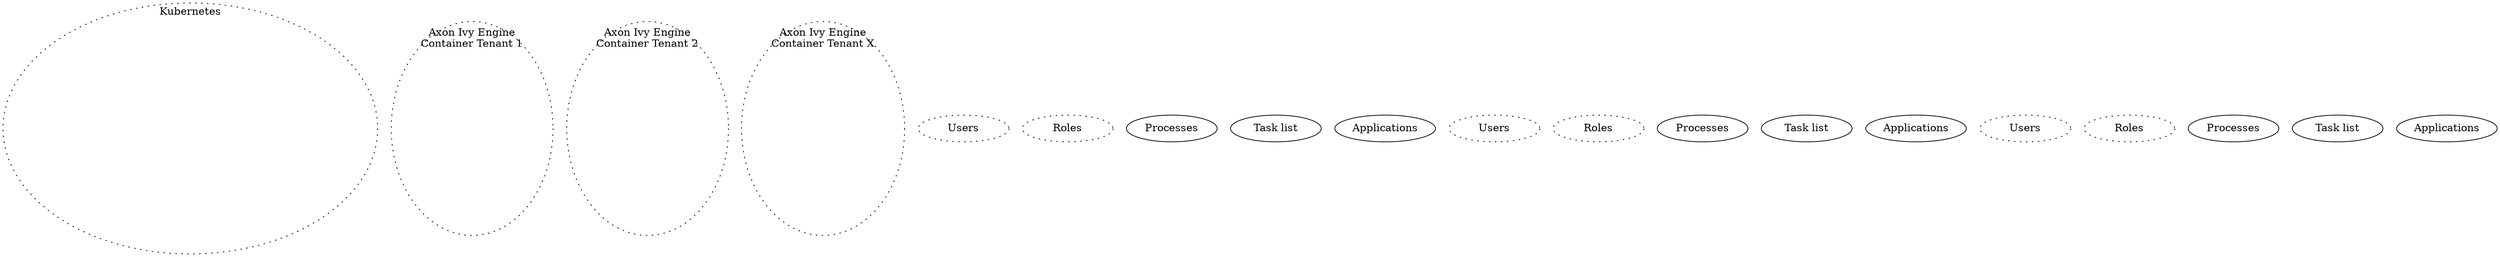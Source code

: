 digraph engine {
  kubernets [ label="Kubernetes", pos="0,0!" width=7 height=4.7 style="dotted" fontcolor="black" labelloc="t"];

  engine1 [ label="Axon Ivy Engine\nContainer Tenant 1", pos="-2,0.0!" width=2 height=4 style="dotted" fontcolor="black" labelloc="t"];
  engine2 [ label="Axon Ivy Engine\nContainer Tenant 2", pos="0,0.0!" width=2 height=4 style="dotted" fontcolor="black" labelloc="t"];
  engineX [ label="Axon Ivy Engine\nContainer Tenant X", pos="2,0.0!" width=2 height=4 style="dotted" fontcolor="black" labelloc="t"];

  users1 [ label="Users", pos="-2,1.2!" width=1.7 height=0.5 style="dotted" fontcolor="black"];
  roles1 [ label="Roles", pos="-2,0.5!" width=1.7 height=0.5 style="dotted" fontcolor="black"];
  processes1 [ label="Processes", pos="-2,-0.2!" width=1.7 height=0.5 ];
  tasklist1 [ label="Task list", pos="-2,-0.9!" width=1.7 height=0.5 ];
  applications1 [ label="Applications", pos="-2,-1.6!" width=1.7 height=0.5 ];

  users2 [ label="Users", pos="0,1.2!" width=1.7 height=0.5 style="dotted" fontcolor="black"];
  roles2 [ label="Roles", pos="0,0.5!" width=1.7 height=0.5 style="dotted" fontcolor="black"];
  processes2 [ label="Processes", pos="0,-0.2!" width=1.7 height=0.5 ];
  tasklist2 [ label="Task list", pos="0,-0.9!" width=1.7 height=0.5 ];
  applications2 [ label="Applications", pos="0,-1.6!" width=1.7 height=0.5 ];

  usersX [ label="Users", pos="2,1.2!" width=1.7 height=0.5 style="dotted" fontcolor="black"];
  rolesX [ label="Roles", pos="2,0.5!" width=1.7 height=0.5 style="dotted" fontcolor="black"];
  processesX [ label="Processes", pos="2,-0.2!" width=1.7 height=0.5 ];
  tasklistX [ label="Task list", pos="2,-0.9!" width=1.7 height=0.5 ];
  applicationsX [ label="Applications", pos="2,-1.6!" width=1.7 height=0.5 ];
}
